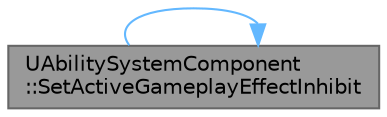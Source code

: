 digraph "UAbilitySystemComponent::SetActiveGameplayEffectInhibit"
{
 // INTERACTIVE_SVG=YES
 // LATEX_PDF_SIZE
  bgcolor="transparent";
  edge [fontname=Helvetica,fontsize=10,labelfontname=Helvetica,labelfontsize=10];
  node [fontname=Helvetica,fontsize=10,shape=box,height=0.2,width=0.4];
  rankdir="LR";
  Node1 [id="Node000001",label="UAbilitySystemComponent\l::SetActiveGameplayEffectInhibit",height=0.2,width=0.4,color="gray40", fillcolor="grey60", style="filled", fontcolor="black",tooltip="(Un-)Inhibit an Active Gameplay Effect so it may be disabled (and perform some disabling actions,..."];
  Node1 -> Node1 [id="edge1_Node000001_Node000001",color="steelblue1",style="solid",tooltip=" "];
}

